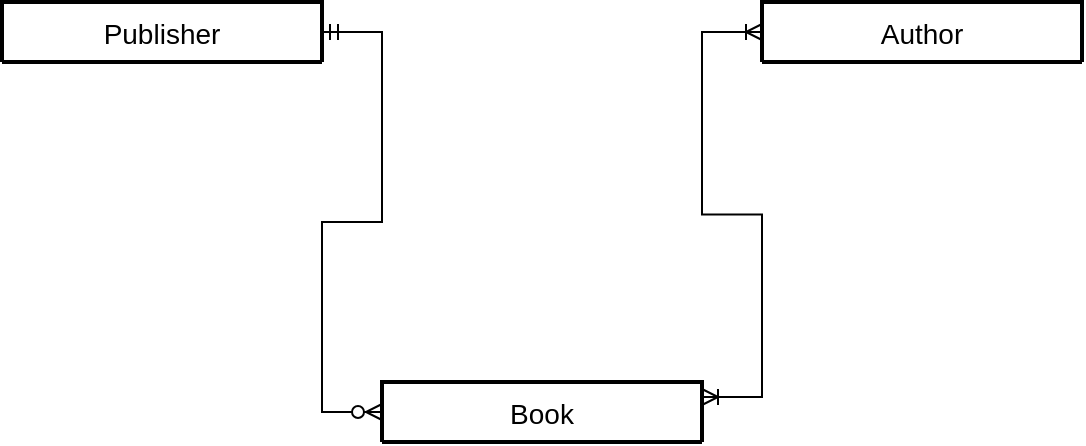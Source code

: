 <mxfile version="16.5.1" type="device" pages="4"><diagram name="Conceptual" id="7YzCdF2A6Of2AM4MpIHQ"><mxGraphModel dx="1422" dy="903" grid="1" gridSize="10" guides="1" tooltips="1" connect="1" arrows="1" fold="1" page="1" pageScale="1" pageWidth="827" pageHeight="1169" math="0" shadow="0"><root><mxCell id="0QSGq299rKonPU8EVmtF-0"/><mxCell id="0QSGq299rKonPU8EVmtF-1" parent="0QSGq299rKonPU8EVmtF-0"/><mxCell id="0QSGq299rKonPU8EVmtF-2" value="Publisher" style="swimlane;childLayout=stackLayout;horizontal=1;startSize=30;horizontalStack=0;rounded=1;fontSize=14;fontStyle=0;strokeWidth=2;resizeParent=0;resizeLast=1;shadow=0;dashed=0;align=center;" parent="0QSGq299rKonPU8EVmtF-1" vertex="1"><mxGeometry x="130" y="70" width="160" height="30" as="geometry"/></mxCell><mxCell id="0QSGq299rKonPU8EVmtF-4" value="Author" style="swimlane;childLayout=stackLayout;horizontal=1;startSize=30;horizontalStack=0;rounded=1;fontSize=14;fontStyle=0;strokeWidth=2;resizeParent=0;resizeLast=1;shadow=0;dashed=0;align=center;" parent="0QSGq299rKonPU8EVmtF-1" vertex="1"><mxGeometry x="510" y="70" width="160" height="30" as="geometry"/></mxCell><mxCell id="0QSGq299rKonPU8EVmtF-6" value="Book" style="swimlane;childLayout=stackLayout;horizontal=1;startSize=30;horizontalStack=0;rounded=1;fontSize=14;fontStyle=0;strokeWidth=2;resizeParent=0;resizeLast=1;shadow=0;dashed=0;align=center;" parent="0QSGq299rKonPU8EVmtF-1" vertex="1"><mxGeometry x="320" y="260" width="160" height="30" as="geometry"/></mxCell><mxCell id="0QSGq299rKonPU8EVmtF-8" value="" style="edgeStyle=entityRelationEdgeStyle;fontSize=12;html=1;endArrow=ERoneToMany;startArrow=ERoneToMany;rounded=0;entryX=0;entryY=0.5;entryDx=0;entryDy=0;exitX=1;exitY=0.25;exitDx=0;exitDy=0;" parent="0QSGq299rKonPU8EVmtF-1" source="0QSGq299rKonPU8EVmtF-6" target="0QSGq299rKonPU8EVmtF-4" edge="1"><mxGeometry width="100" height="100" relative="1" as="geometry"><mxPoint x="482.72" y="320.24" as="sourcePoint"/><mxPoint x="510" y="145" as="targetPoint"/></mxGeometry></mxCell><mxCell id="0QSGq299rKonPU8EVmtF-9" value="" style="edgeStyle=entityRelationEdgeStyle;fontSize=12;html=1;endArrow=ERzeroToMany;startArrow=ERmandOne;rounded=0;entryX=0;entryY=0.5;entryDx=0;entryDy=0;exitX=1;exitY=0.5;exitDx=0;exitDy=0;" parent="0QSGq299rKonPU8EVmtF-1" source="0QSGq299rKonPU8EVmtF-2" target="0QSGq299rKonPU8EVmtF-6" edge="1"><mxGeometry width="100" height="100" relative="1" as="geometry"><mxPoint x="290" y="145" as="sourcePoint"/><mxPoint x="315.52" y="327.44" as="targetPoint"/></mxGeometry></mxCell></root></mxGraphModel></diagram><diagram id="U6pOmnL1xodZVr7YkVXP" name="Conceptual 2"><mxGraphModel dx="1422" dy="903" grid="1" gridSize="10" guides="1" tooltips="1" connect="1" arrows="1" fold="1" page="1" pageScale="1" pageWidth="827" pageHeight="1169" math="0" shadow="0"><root><mxCell id="0"/><mxCell id="1" parent="0"/><mxCell id="kmwbG-VyQJA_f0tRjCOa-1" value="Publisher" style="swimlane;childLayout=stackLayout;horizontal=1;startSize=30;horizontalStack=0;rounded=1;fontSize=14;fontStyle=0;strokeWidth=2;resizeParent=0;resizeLast=1;shadow=0;dashed=0;align=center;" parent="1" vertex="1"><mxGeometry x="130" y="70" width="160" height="120" as="geometry"/></mxCell><mxCell id="kmwbG-VyQJA_f0tRjCOa-2" value="+pub_id&#10;+name&#10;+address" style="align=left;strokeColor=none;fillColor=none;spacingLeft=4;fontSize=12;verticalAlign=top;resizable=0;rotatable=0;part=1;" parent="kmwbG-VyQJA_f0tRjCOa-1" vertex="1"><mxGeometry y="30" width="160" height="90" as="geometry"/></mxCell><mxCell id="kmwbG-VyQJA_f0tRjCOa-3" value="Author" style="swimlane;childLayout=stackLayout;horizontal=1;startSize=30;horizontalStack=0;rounded=1;fontSize=14;fontStyle=0;strokeWidth=2;resizeParent=0;resizeLast=1;shadow=0;dashed=0;align=center;" parent="1" vertex="1"><mxGeometry x="510" y="70" width="160" height="120" as="geometry"/></mxCell><mxCell id="kmwbG-VyQJA_f0tRjCOa-4" value="+au_id&#10;+fname&#10;+lname   &#10;+genre" style="align=left;strokeColor=none;fillColor=none;spacingLeft=4;fontSize=12;verticalAlign=top;resizable=0;rotatable=0;part=1;" parent="kmwbG-VyQJA_f0tRjCOa-3" vertex="1"><mxGeometry y="30" width="160" height="90" as="geometry"/></mxCell><mxCell id="kmwbG-VyQJA_f0tRjCOa-5" value="Book" style="swimlane;childLayout=stackLayout;horizontal=1;startSize=30;horizontalStack=0;rounded=1;fontSize=14;fontStyle=0;strokeWidth=2;resizeParent=0;resizeLast=1;shadow=0;dashed=0;align=center;" parent="1" vertex="1"><mxGeometry x="320" y="260" width="160" height="120" as="geometry"/></mxCell><mxCell id="kmwbG-VyQJA_f0tRjCOa-6" value="+book_id&#10;+title&#10;+publisher&#10;+author&#10;+genre" style="align=left;strokeColor=none;fillColor=none;spacingLeft=4;fontSize=12;verticalAlign=top;resizable=0;rotatable=0;part=1;" parent="kmwbG-VyQJA_f0tRjCOa-5" vertex="1"><mxGeometry y="30" width="160" height="90" as="geometry"/></mxCell><mxCell id="kmwbG-VyQJA_f0tRjCOa-13" value="" style="edgeStyle=entityRelationEdgeStyle;fontSize=12;html=1;endArrow=ERoneToMany;startArrow=ERoneToMany;rounded=0;entryX=0;entryY=0.5;entryDx=0;entryDy=0;exitX=1.017;exitY=0.336;exitDx=0;exitDy=0;exitPerimeter=0;" parent="1" source="kmwbG-VyQJA_f0tRjCOa-6" target="kmwbG-VyQJA_f0tRjCOa-4" edge="1"><mxGeometry width="100" height="100" relative="1" as="geometry"><mxPoint x="360" y="350" as="sourcePoint"/><mxPoint x="460" y="250" as="targetPoint"/></mxGeometry></mxCell><mxCell id="kmwbG-VyQJA_f0tRjCOa-14" value="" style="edgeStyle=entityRelationEdgeStyle;fontSize=12;html=1;endArrow=ERzeroToMany;startArrow=ERmandOne;rounded=0;entryX=-0.028;entryY=0.416;entryDx=0;entryDy=0;entryPerimeter=0;exitX=1;exitY=0.5;exitDx=0;exitDy=0;" parent="1" source="kmwbG-VyQJA_f0tRjCOa-2" target="kmwbG-VyQJA_f0tRjCOa-6" edge="1"><mxGeometry width="100" height="100" relative="1" as="geometry"><mxPoint x="360" y="350" as="sourcePoint"/><mxPoint x="460" y="250" as="targetPoint"/></mxGeometry></mxCell></root></mxGraphModel></diagram><diagram name="Logical" id="Bp6zrg9PymjajqaPwJHl"><mxGraphModel dx="1038" dy="585" grid="1" gridSize="10" guides="1" tooltips="1" connect="1" arrows="1" fold="1" page="1" pageScale="1" pageWidth="827" pageHeight="1169" math="0" shadow="0"><root><mxCell id="BU2ojwymJx4Yl9UTKHPB-0"/><mxCell id="BU2ojwymJx4Yl9UTKHPB-1" parent="BU2ojwymJx4Yl9UTKHPB-0"/><mxCell id="BU2ojwymJx4Yl9UTKHPB-9" value="" style="edgeStyle=entityRelationEdgeStyle;fontSize=12;html=1;endArrow=ERzeroToMany;startArrow=ERmandOne;rounded=0;" edge="1" parent="BU2ojwymJx4Yl9UTKHPB-1" source="LeqUtYKzyhlQFDdJoNPq-1" target="LeqUtYKzyhlQFDdJoNPq-57"><mxGeometry width="100" height="100" relative="1" as="geometry"><mxPoint x="230" y="120" as="sourcePoint"/><mxPoint x="281.52" y="462.44" as="targetPoint"/></mxGeometry></mxCell><mxCell id="LeqUtYKzyhlQFDdJoNPq-0" value="Publisher" style="shape=table;startSize=30;container=1;collapsible=1;childLayout=tableLayout;fixedRows=1;rowLines=0;fontStyle=1;align=center;resizeLast=1;" vertex="1" parent="BU2ojwymJx4Yl9UTKHPB-1"><mxGeometry x="50" y="310" width="180" height="160" as="geometry"/></mxCell><mxCell id="LeqUtYKzyhlQFDdJoNPq-1" value="" style="shape=partialRectangle;collapsible=0;dropTarget=0;pointerEvents=0;fillColor=none;top=0;left=0;bottom=1;right=0;points=[[0,0.5],[1,0.5]];portConstraint=eastwest;" vertex="1" parent="LeqUtYKzyhlQFDdJoNPq-0"><mxGeometry y="30" width="180" height="30" as="geometry"/></mxCell><mxCell id="LeqUtYKzyhlQFDdJoNPq-2" value="PK" style="shape=partialRectangle;connectable=0;fillColor=none;top=0;left=0;bottom=0;right=0;fontStyle=1;overflow=hidden;" vertex="1" parent="LeqUtYKzyhlQFDdJoNPq-1"><mxGeometry width="30" height="30" as="geometry"><mxRectangle width="30" height="30" as="alternateBounds"/></mxGeometry></mxCell><mxCell id="LeqUtYKzyhlQFDdJoNPq-3" value="pub_id" style="shape=partialRectangle;connectable=0;fillColor=none;top=0;left=0;bottom=0;right=0;align=left;spacingLeft=6;fontStyle=5;overflow=hidden;" vertex="1" parent="LeqUtYKzyhlQFDdJoNPq-1"><mxGeometry x="30" width="150" height="30" as="geometry"><mxRectangle width="150" height="30" as="alternateBounds"/></mxGeometry></mxCell><mxCell id="LeqUtYKzyhlQFDdJoNPq-4" value="" style="shape=partialRectangle;collapsible=0;dropTarget=0;pointerEvents=0;fillColor=none;top=0;left=0;bottom=0;right=0;points=[[0,0.5],[1,0.5]];portConstraint=eastwest;" vertex="1" parent="LeqUtYKzyhlQFDdJoNPq-0"><mxGeometry y="60" width="180" height="30" as="geometry"/></mxCell><mxCell id="LeqUtYKzyhlQFDdJoNPq-5" value="" style="shape=partialRectangle;connectable=0;fillColor=none;top=0;left=0;bottom=0;right=0;editable=1;overflow=hidden;" vertex="1" parent="LeqUtYKzyhlQFDdJoNPq-4"><mxGeometry width="30" height="30" as="geometry"><mxRectangle width="30" height="30" as="alternateBounds"/></mxGeometry></mxCell><mxCell id="LeqUtYKzyhlQFDdJoNPq-6" value="name" style="shape=partialRectangle;connectable=0;fillColor=none;top=0;left=0;bottom=0;right=0;align=left;spacingLeft=6;overflow=hidden;" vertex="1" parent="LeqUtYKzyhlQFDdJoNPq-4"><mxGeometry x="30" width="150" height="30" as="geometry"><mxRectangle width="150" height="30" as="alternateBounds"/></mxGeometry></mxCell><mxCell id="LeqUtYKzyhlQFDdJoNPq-7" value="" style="shape=partialRectangle;collapsible=0;dropTarget=0;pointerEvents=0;fillColor=none;top=0;left=0;bottom=0;right=0;points=[[0,0.5],[1,0.5]];portConstraint=eastwest;" vertex="1" parent="LeqUtYKzyhlQFDdJoNPq-0"><mxGeometry y="90" width="180" height="30" as="geometry"/></mxCell><mxCell id="LeqUtYKzyhlQFDdJoNPq-8" value="" style="shape=partialRectangle;connectable=0;fillColor=none;top=0;left=0;bottom=0;right=0;editable=1;overflow=hidden;" vertex="1" parent="LeqUtYKzyhlQFDdJoNPq-7"><mxGeometry width="30" height="30" as="geometry"><mxRectangle width="30" height="30" as="alternateBounds"/></mxGeometry></mxCell><mxCell id="LeqUtYKzyhlQFDdJoNPq-9" value="address" style="shape=partialRectangle;connectable=0;fillColor=none;top=0;left=0;bottom=0;right=0;align=left;spacingLeft=6;overflow=hidden;" vertex="1" parent="LeqUtYKzyhlQFDdJoNPq-7"><mxGeometry x="30" width="150" height="30" as="geometry"><mxRectangle width="150" height="30" as="alternateBounds"/></mxGeometry></mxCell><mxCell id="LeqUtYKzyhlQFDdJoNPq-10" value="" style="shape=partialRectangle;collapsible=0;dropTarget=0;pointerEvents=0;fillColor=none;top=0;left=0;bottom=0;right=0;points=[[0,0.5],[1,0.5]];portConstraint=eastwest;" vertex="1" parent="LeqUtYKzyhlQFDdJoNPq-0"><mxGeometry y="120" width="180" height="30" as="geometry"/></mxCell><mxCell id="LeqUtYKzyhlQFDdJoNPq-11" value="" style="shape=partialRectangle;connectable=0;fillColor=none;top=0;left=0;bottom=0;right=0;editable=1;overflow=hidden;" vertex="1" parent="LeqUtYKzyhlQFDdJoNPq-10"><mxGeometry width="30" height="30" as="geometry"><mxRectangle width="30" height="30" as="alternateBounds"/></mxGeometry></mxCell><mxCell id="LeqUtYKzyhlQFDdJoNPq-12" value="" style="shape=partialRectangle;connectable=0;fillColor=none;top=0;left=0;bottom=0;right=0;align=left;spacingLeft=6;overflow=hidden;" vertex="1" parent="LeqUtYKzyhlQFDdJoNPq-10"><mxGeometry x="30" width="150" height="30" as="geometry"><mxRectangle width="150" height="30" as="alternateBounds"/></mxGeometry></mxCell><mxCell id="LeqUtYKzyhlQFDdJoNPq-13" value="Author" style="shape=table;startSize=30;container=1;collapsible=1;childLayout=tableLayout;fixedRows=1;rowLines=0;fontStyle=1;align=center;resizeLast=1;" vertex="1" parent="BU2ojwymJx4Yl9UTKHPB-1"><mxGeometry x="610" y="80" width="180" height="160" as="geometry"/></mxCell><mxCell id="LeqUtYKzyhlQFDdJoNPq-14" value="" style="shape=partialRectangle;collapsible=0;dropTarget=0;pointerEvents=0;fillColor=none;top=0;left=0;bottom=1;right=0;points=[[0,0.5],[1,0.5]];portConstraint=eastwest;" vertex="1" parent="LeqUtYKzyhlQFDdJoNPq-13"><mxGeometry y="30" width="180" height="30" as="geometry"/></mxCell><mxCell id="LeqUtYKzyhlQFDdJoNPq-15" value="PK" style="shape=partialRectangle;connectable=0;fillColor=none;top=0;left=0;bottom=0;right=0;fontStyle=1;overflow=hidden;" vertex="1" parent="LeqUtYKzyhlQFDdJoNPq-14"><mxGeometry width="30" height="30" as="geometry"><mxRectangle width="30" height="30" as="alternateBounds"/></mxGeometry></mxCell><mxCell id="LeqUtYKzyhlQFDdJoNPq-16" value="au_id" style="shape=partialRectangle;connectable=0;fillColor=none;top=0;left=0;bottom=0;right=0;align=left;spacingLeft=6;fontStyle=5;overflow=hidden;" vertex="1" parent="LeqUtYKzyhlQFDdJoNPq-14"><mxGeometry x="30" width="150" height="30" as="geometry"><mxRectangle width="150" height="30" as="alternateBounds"/></mxGeometry></mxCell><mxCell id="LeqUtYKzyhlQFDdJoNPq-17" value="" style="shape=partialRectangle;collapsible=0;dropTarget=0;pointerEvents=0;fillColor=none;top=0;left=0;bottom=0;right=0;points=[[0,0.5],[1,0.5]];portConstraint=eastwest;" vertex="1" parent="LeqUtYKzyhlQFDdJoNPq-13"><mxGeometry y="60" width="180" height="30" as="geometry"/></mxCell><mxCell id="LeqUtYKzyhlQFDdJoNPq-18" value="" style="shape=partialRectangle;connectable=0;fillColor=none;top=0;left=0;bottom=0;right=0;editable=1;overflow=hidden;" vertex="1" parent="LeqUtYKzyhlQFDdJoNPq-17"><mxGeometry width="30" height="30" as="geometry"><mxRectangle width="30" height="30" as="alternateBounds"/></mxGeometry></mxCell><mxCell id="LeqUtYKzyhlQFDdJoNPq-19" value="fname" style="shape=partialRectangle;connectable=0;fillColor=none;top=0;left=0;bottom=0;right=0;align=left;spacingLeft=6;overflow=hidden;" vertex="1" parent="LeqUtYKzyhlQFDdJoNPq-17"><mxGeometry x="30" width="150" height="30" as="geometry"><mxRectangle width="150" height="30" as="alternateBounds"/></mxGeometry></mxCell><mxCell id="LeqUtYKzyhlQFDdJoNPq-20" value="" style="shape=partialRectangle;collapsible=0;dropTarget=0;pointerEvents=0;fillColor=none;top=0;left=0;bottom=0;right=0;points=[[0,0.5],[1,0.5]];portConstraint=eastwest;" vertex="1" parent="LeqUtYKzyhlQFDdJoNPq-13"><mxGeometry y="90" width="180" height="30" as="geometry"/></mxCell><mxCell id="LeqUtYKzyhlQFDdJoNPq-21" value="" style="shape=partialRectangle;connectable=0;fillColor=none;top=0;left=0;bottom=0;right=0;editable=1;overflow=hidden;" vertex="1" parent="LeqUtYKzyhlQFDdJoNPq-20"><mxGeometry width="30" height="30" as="geometry"><mxRectangle width="30" height="30" as="alternateBounds"/></mxGeometry></mxCell><mxCell id="LeqUtYKzyhlQFDdJoNPq-22" value="lname" style="shape=partialRectangle;connectable=0;fillColor=none;top=0;left=0;bottom=0;right=0;align=left;spacingLeft=6;overflow=hidden;" vertex="1" parent="LeqUtYKzyhlQFDdJoNPq-20"><mxGeometry x="30" width="150" height="30" as="geometry"><mxRectangle width="150" height="30" as="alternateBounds"/></mxGeometry></mxCell><mxCell id="LeqUtYKzyhlQFDdJoNPq-23" value="" style="shape=partialRectangle;collapsible=0;dropTarget=0;pointerEvents=0;fillColor=none;top=0;left=0;bottom=0;right=0;points=[[0,0.5],[1,0.5]];portConstraint=eastwest;" vertex="1" parent="LeqUtYKzyhlQFDdJoNPq-13"><mxGeometry y="120" width="180" height="30" as="geometry"/></mxCell><mxCell id="LeqUtYKzyhlQFDdJoNPq-24" value="" style="shape=partialRectangle;connectable=0;fillColor=none;top=0;left=0;bottom=0;right=0;editable=1;overflow=hidden;" vertex="1" parent="LeqUtYKzyhlQFDdJoNPq-23"><mxGeometry width="30" height="30" as="geometry"><mxRectangle width="30" height="30" as="alternateBounds"/></mxGeometry></mxCell><mxCell id="LeqUtYKzyhlQFDdJoNPq-25" value="genre" style="shape=partialRectangle;connectable=0;fillColor=none;top=0;left=0;bottom=0;right=0;align=left;spacingLeft=6;overflow=hidden;" vertex="1" parent="LeqUtYKzyhlQFDdJoNPq-23"><mxGeometry x="30" width="150" height="30" as="geometry"><mxRectangle width="150" height="30" as="alternateBounds"/></mxGeometry></mxCell><mxCell id="LeqUtYKzyhlQFDdJoNPq-26" value="Book" style="shape=table;startSize=30;container=1;collapsible=1;childLayout=tableLayout;fixedRows=1;rowLines=0;fontStyle=1;align=center;resizeLast=1;" vertex="1" parent="BU2ojwymJx4Yl9UTKHPB-1"><mxGeometry x="50" y="20" width="180" height="190" as="geometry"/></mxCell><mxCell id="LeqUtYKzyhlQFDdJoNPq-27" value="" style="shape=partialRectangle;collapsible=0;dropTarget=0;pointerEvents=0;fillColor=none;top=0;left=0;bottom=1;right=0;points=[[0,0.5],[1,0.5]];portConstraint=eastwest;" vertex="1" parent="LeqUtYKzyhlQFDdJoNPq-26"><mxGeometry y="30" width="180" height="30" as="geometry"/></mxCell><mxCell id="LeqUtYKzyhlQFDdJoNPq-28" value="PK" style="shape=partialRectangle;connectable=0;fillColor=none;top=0;left=0;bottom=0;right=0;fontStyle=1;overflow=hidden;" vertex="1" parent="LeqUtYKzyhlQFDdJoNPq-27"><mxGeometry width="30" height="30" as="geometry"><mxRectangle width="30" height="30" as="alternateBounds"/></mxGeometry></mxCell><mxCell id="LeqUtYKzyhlQFDdJoNPq-29" value="book_id" style="shape=partialRectangle;connectable=0;fillColor=none;top=0;left=0;bottom=0;right=0;align=left;spacingLeft=6;fontStyle=5;overflow=hidden;" vertex="1" parent="LeqUtYKzyhlQFDdJoNPq-27"><mxGeometry x="30" width="150" height="30" as="geometry"><mxRectangle width="150" height="30" as="alternateBounds"/></mxGeometry></mxCell><mxCell id="LeqUtYKzyhlQFDdJoNPq-30" value="" style="shape=partialRectangle;collapsible=0;dropTarget=0;pointerEvents=0;fillColor=none;top=0;left=0;bottom=0;right=0;points=[[0,0.5],[1,0.5]];portConstraint=eastwest;" vertex="1" parent="LeqUtYKzyhlQFDdJoNPq-26"><mxGeometry y="60" width="180" height="30" as="geometry"/></mxCell><mxCell id="LeqUtYKzyhlQFDdJoNPq-31" value="" style="shape=partialRectangle;connectable=0;fillColor=none;top=0;left=0;bottom=0;right=0;editable=1;overflow=hidden;" vertex="1" parent="LeqUtYKzyhlQFDdJoNPq-30"><mxGeometry width="30" height="30" as="geometry"><mxRectangle width="30" height="30" as="alternateBounds"/></mxGeometry></mxCell><mxCell id="LeqUtYKzyhlQFDdJoNPq-32" value="title" style="shape=partialRectangle;connectable=0;fillColor=none;top=0;left=0;bottom=0;right=0;align=left;spacingLeft=6;overflow=hidden;" vertex="1" parent="LeqUtYKzyhlQFDdJoNPq-30"><mxGeometry x="30" width="150" height="30" as="geometry"><mxRectangle width="150" height="30" as="alternateBounds"/></mxGeometry></mxCell><mxCell id="LeqUtYKzyhlQFDdJoNPq-57" value="" style="shape=partialRectangle;collapsible=0;dropTarget=0;pointerEvents=0;fillColor=none;top=0;left=0;bottom=0;right=0;points=[[0,0.5],[1,0.5]];portConstraint=eastwest;" vertex="1" parent="LeqUtYKzyhlQFDdJoNPq-26"><mxGeometry y="90" width="180" height="30" as="geometry"/></mxCell><mxCell id="LeqUtYKzyhlQFDdJoNPq-58" value="FK" style="shape=partialRectangle;connectable=0;fillColor=none;top=0;left=0;bottom=0;right=0;fontStyle=0;overflow=hidden;" vertex="1" parent="LeqUtYKzyhlQFDdJoNPq-57"><mxGeometry width="30" height="30" as="geometry"><mxRectangle width="30" height="30" as="alternateBounds"/></mxGeometry></mxCell><mxCell id="LeqUtYKzyhlQFDdJoNPq-59" value="pub_id" style="shape=partialRectangle;connectable=0;fillColor=none;top=0;left=0;bottom=0;right=0;align=left;spacingLeft=6;fontStyle=0;overflow=hidden;" vertex="1" parent="LeqUtYKzyhlQFDdJoNPq-57"><mxGeometry x="30" width="150" height="30" as="geometry"><mxRectangle width="150" height="30" as="alternateBounds"/></mxGeometry></mxCell><mxCell id="LeqUtYKzyhlQFDdJoNPq-33" value="" style="shape=partialRectangle;collapsible=0;dropTarget=0;pointerEvents=0;fillColor=none;top=0;left=0;bottom=0;right=0;points=[[0,0.5],[1,0.5]];portConstraint=eastwest;" vertex="1" parent="LeqUtYKzyhlQFDdJoNPq-26"><mxGeometry y="120" width="180" height="30" as="geometry"/></mxCell><mxCell id="LeqUtYKzyhlQFDdJoNPq-34" value="" style="shape=partialRectangle;connectable=0;fillColor=none;top=0;left=0;bottom=0;right=0;editable=1;overflow=hidden;" vertex="1" parent="LeqUtYKzyhlQFDdJoNPq-33"><mxGeometry width="30" height="30" as="geometry"><mxRectangle width="30" height="30" as="alternateBounds"/></mxGeometry></mxCell><mxCell id="LeqUtYKzyhlQFDdJoNPq-35" value="price" style="shape=partialRectangle;connectable=0;fillColor=none;top=0;left=0;bottom=0;right=0;align=left;spacingLeft=6;overflow=hidden;" vertex="1" parent="LeqUtYKzyhlQFDdJoNPq-33"><mxGeometry x="30" width="150" height="30" as="geometry"><mxRectangle width="150" height="30" as="alternateBounds"/></mxGeometry></mxCell><mxCell id="LeqUtYKzyhlQFDdJoNPq-36" value="" style="shape=partialRectangle;collapsible=0;dropTarget=0;pointerEvents=0;fillColor=none;top=0;left=0;bottom=0;right=0;points=[[0,0.5],[1,0.5]];portConstraint=eastwest;" vertex="1" parent="LeqUtYKzyhlQFDdJoNPq-26"><mxGeometry y="150" width="180" height="30" as="geometry"/></mxCell><mxCell id="LeqUtYKzyhlQFDdJoNPq-37" value="" style="shape=partialRectangle;connectable=0;fillColor=none;top=0;left=0;bottom=0;right=0;editable=1;overflow=hidden;" vertex="1" parent="LeqUtYKzyhlQFDdJoNPq-36"><mxGeometry width="30" height="30" as="geometry"><mxRectangle width="30" height="30" as="alternateBounds"/></mxGeometry></mxCell><mxCell id="LeqUtYKzyhlQFDdJoNPq-38" value="genre" style="shape=partialRectangle;connectable=0;fillColor=none;top=0;left=0;bottom=0;right=0;align=left;spacingLeft=6;overflow=hidden;" vertex="1" parent="LeqUtYKzyhlQFDdJoNPq-36"><mxGeometry x="30" width="150" height="30" as="geometry"><mxRectangle width="150" height="30" as="alternateBounds"/></mxGeometry></mxCell><mxCell id="LeqUtYKzyhlQFDdJoNPq-39" value="BookAuthor" style="shape=table;startSize=30;container=1;collapsible=1;childLayout=tableLayout;fixedRows=1;rowLines=0;fontStyle=1;align=center;resizeLast=1;" vertex="1" parent="BU2ojwymJx4Yl9UTKHPB-1"><mxGeometry x="350" y="190" width="200" height="160" as="geometry"/></mxCell><mxCell id="LeqUtYKzyhlQFDdJoNPq-40" value="" style="shape=partialRectangle;collapsible=0;dropTarget=0;pointerEvents=0;fillColor=none;top=0;left=0;bottom=1;right=0;points=[[0,0.5],[1,0.5]];portConstraint=eastwest;" vertex="1" parent="LeqUtYKzyhlQFDdJoNPq-39"><mxGeometry y="30" width="200" height="30" as="geometry"/></mxCell><mxCell id="LeqUtYKzyhlQFDdJoNPq-41" value="PK" style="shape=partialRectangle;connectable=0;fillColor=none;top=0;left=0;bottom=0;right=0;fontStyle=1;overflow=hidden;" vertex="1" parent="LeqUtYKzyhlQFDdJoNPq-40"><mxGeometry width="30" height="30" as="geometry"><mxRectangle width="30" height="30" as="alternateBounds"/></mxGeometry></mxCell><mxCell id="LeqUtYKzyhlQFDdJoNPq-42" value="book_id    " style="shape=partialRectangle;connectable=0;fillColor=none;top=0;left=0;bottom=0;right=0;align=left;spacingLeft=6;fontStyle=5;overflow=hidden;" vertex="1" parent="LeqUtYKzyhlQFDdJoNPq-40"><mxGeometry x="30" width="170" height="30" as="geometry"><mxRectangle width="170" height="30" as="alternateBounds"/></mxGeometry></mxCell><mxCell id="LeqUtYKzyhlQFDdJoNPq-53" value="" style="shape=partialRectangle;collapsible=0;dropTarget=0;pointerEvents=0;fillColor=none;top=0;left=0;bottom=1;right=0;points=[[0,0.5],[1,0.5]];portConstraint=eastwest;" vertex="1" parent="LeqUtYKzyhlQFDdJoNPq-39"><mxGeometry y="60" width="200" height="30" as="geometry"/></mxCell><mxCell id="LeqUtYKzyhlQFDdJoNPq-54" value="PK" style="shape=partialRectangle;connectable=0;fillColor=none;top=0;left=0;bottom=0;right=0;fontStyle=1;overflow=hidden;" vertex="1" parent="LeqUtYKzyhlQFDdJoNPq-53"><mxGeometry width="30" height="30" as="geometry"><mxRectangle width="30" height="30" as="alternateBounds"/></mxGeometry></mxCell><mxCell id="LeqUtYKzyhlQFDdJoNPq-55" value="au_id" style="shape=partialRectangle;connectable=0;fillColor=none;top=0;left=0;bottom=0;right=0;align=left;spacingLeft=6;fontStyle=5;overflow=hidden;" vertex="1" parent="LeqUtYKzyhlQFDdJoNPq-53"><mxGeometry x="30" width="170" height="30" as="geometry"><mxRectangle width="170" height="30" as="alternateBounds"/></mxGeometry></mxCell><mxCell id="LeqUtYKzyhlQFDdJoNPq-46" value="" style="shape=partialRectangle;collapsible=0;dropTarget=0;pointerEvents=0;fillColor=none;top=0;left=0;bottom=0;right=0;points=[[0,0.5],[1,0.5]];portConstraint=eastwest;" vertex="1" parent="LeqUtYKzyhlQFDdJoNPq-39"><mxGeometry y="90" width="200" height="30" as="geometry"/></mxCell><mxCell id="LeqUtYKzyhlQFDdJoNPq-47" value="" style="shape=partialRectangle;connectable=0;fillColor=none;top=0;left=0;bottom=0;right=0;editable=1;overflow=hidden;" vertex="1" parent="LeqUtYKzyhlQFDdJoNPq-46"><mxGeometry width="30" height="30" as="geometry"><mxRectangle width="30" height="30" as="alternateBounds"/></mxGeometry></mxCell><mxCell id="LeqUtYKzyhlQFDdJoNPq-48" value="" style="shape=partialRectangle;connectable=0;fillColor=none;top=0;left=0;bottom=0;right=0;align=left;spacingLeft=6;overflow=hidden;" vertex="1" parent="LeqUtYKzyhlQFDdJoNPq-46"><mxGeometry x="30" width="170" height="30" as="geometry"><mxRectangle width="170" height="30" as="alternateBounds"/></mxGeometry></mxCell><mxCell id="LeqUtYKzyhlQFDdJoNPq-49" value="" style="shape=partialRectangle;collapsible=0;dropTarget=0;pointerEvents=0;fillColor=none;top=0;left=0;bottom=0;right=0;points=[[0,0.5],[1,0.5]];portConstraint=eastwest;" vertex="1" parent="LeqUtYKzyhlQFDdJoNPq-39"><mxGeometry y="120" width="200" height="30" as="geometry"/></mxCell><mxCell id="LeqUtYKzyhlQFDdJoNPq-50" value="" style="shape=partialRectangle;connectable=0;fillColor=none;top=0;left=0;bottom=0;right=0;editable=1;overflow=hidden;" vertex="1" parent="LeqUtYKzyhlQFDdJoNPq-49"><mxGeometry width="30" height="30" as="geometry"><mxRectangle width="30" height="30" as="alternateBounds"/></mxGeometry></mxCell><mxCell id="LeqUtYKzyhlQFDdJoNPq-51" value="" style="shape=partialRectangle;connectable=0;fillColor=none;top=0;left=0;bottom=0;right=0;align=left;spacingLeft=6;overflow=hidden;" vertex="1" parent="LeqUtYKzyhlQFDdJoNPq-49"><mxGeometry x="30" width="170" height="30" as="geometry"><mxRectangle width="170" height="30" as="alternateBounds"/></mxGeometry></mxCell><mxCell id="LeqUtYKzyhlQFDdJoNPq-60" value="" style="edgeStyle=entityRelationEdgeStyle;fontSize=12;html=1;endArrow=ERoneToMany;startArrow=ERmandOne;rounded=0;endFill=0;" edge="1" parent="BU2ojwymJx4Yl9UTKHPB-1" source="LeqUtYKzyhlQFDdJoNPq-14" target="LeqUtYKzyhlQFDdJoNPq-53"><mxGeometry width="100" height="100" relative="1" as="geometry"><mxPoint x="360" y="350" as="sourcePoint"/><mxPoint x="460" y="250" as="targetPoint"/></mxGeometry></mxCell><mxCell id="LeqUtYKzyhlQFDdJoNPq-61" value="" style="edgeStyle=entityRelationEdgeStyle;fontSize=12;html=1;endArrow=ERoneToMany;startArrow=ERmandOne;rounded=0;exitX=1;exitY=0.25;exitDx=0;exitDy=0;entryX=0;entryY=0.5;entryDx=0;entryDy=0;" edge="1" parent="BU2ojwymJx4Yl9UTKHPB-1" source="LeqUtYKzyhlQFDdJoNPq-26" target="LeqUtYKzyhlQFDdJoNPq-40"><mxGeometry width="100" height="100" relative="1" as="geometry"><mxPoint x="360" y="450" as="sourcePoint"/><mxPoint x="460" y="350" as="targetPoint"/></mxGeometry></mxCell></root></mxGraphModel></diagram><diagram id="8MTMIdFfL4fKk5xtOl31" name="Conceptual_OneAuthor"><mxGraphModel dx="716" dy="474" grid="1" gridSize="10" guides="1" tooltips="1" connect="1" arrows="1" fold="1" page="1" pageScale="1" pageWidth="850" pageHeight="1100" math="0" shadow="0"><root><mxCell id="QPMI4knJbf9ScbHj7P2y-0"/><mxCell id="QPMI4knJbf9ScbHj7P2y-1" parent="QPMI4knJbf9ScbHj7P2y-0"/><mxCell id="QPMI4knJbf9ScbHj7P2y-2" value="Book" style="whiteSpace=wrap;html=1;align=center;" vertex="1" parent="QPMI4knJbf9ScbHj7P2y-1"><mxGeometry x="330" y="190" width="100" height="40" as="geometry"/></mxCell><mxCell id="QPMI4knJbf9ScbHj7P2y-3" value="Author" style="whiteSpace=wrap;html=1;align=center;" vertex="1" parent="QPMI4knJbf9ScbHj7P2y-1"><mxGeometry x="80" y="80" width="100" height="40" as="geometry"/></mxCell><mxCell id="QPMI4knJbf9ScbHj7P2y-5" value="Publisher" style="whiteSpace=wrap;html=1;align=center;" vertex="1" parent="QPMI4knJbf9ScbHj7P2y-1"><mxGeometry x="550" y="70" width="100" height="40" as="geometry"/></mxCell><mxCell id="QPMI4knJbf9ScbHj7P2y-6" value="" style="edgeStyle=entityRelationEdgeStyle;fontSize=12;html=1;endArrow=ERoneToMany;startArrow=ERmandOne;rounded=0;" edge="1" parent="QPMI4knJbf9ScbHj7P2y-1" source="QPMI4knJbf9ScbHj7P2y-3" target="QPMI4knJbf9ScbHj7P2y-2"><mxGeometry width="100" height="100" relative="1" as="geometry"><mxPoint x="180" y="400" as="sourcePoint"/><mxPoint x="280" y="300" as="targetPoint"/></mxGeometry></mxCell><mxCell id="QPMI4knJbf9ScbHj7P2y-8" value="Book has Author" style="edgeLabel;html=1;align=center;verticalAlign=middle;resizable=0;points=[];" vertex="1" connectable="0" parent="QPMI4knJbf9ScbHj7P2y-6"><mxGeometry x="-0.238" relative="1" as="geometry"><mxPoint x="-20" y="34" as="offset"/></mxGeometry></mxCell><mxCell id="QPMI4knJbf9ScbHj7P2y-7" value="" style="edgeStyle=entityRelationEdgeStyle;fontSize=12;html=1;endArrow=ERoneToMany;startArrow=ERmandOne;rounded=0;" edge="1" parent="QPMI4knJbf9ScbHj7P2y-1" source="QPMI4knJbf9ScbHj7P2y-5" target="QPMI4knJbf9ScbHj7P2y-2"><mxGeometry width="100" height="100" relative="1" as="geometry"><mxPoint x="580" y="330" as="sourcePoint"/><mxPoint x="280" y="300" as="targetPoint"/></mxGeometry></mxCell><mxCell id="QPMI4knJbf9ScbHj7P2y-9" value="Book has Publisher" style="edgeLabel;html=1;align=center;verticalAlign=middle;resizable=0;points=[];" vertex="1" connectable="0" parent="QPMI4knJbf9ScbHj7P2y-7"><mxGeometry x="-0.028" relative="1" as="geometry"><mxPoint x="49" y="13" as="offset"/></mxGeometry></mxCell></root></mxGraphModel></diagram></mxfile>